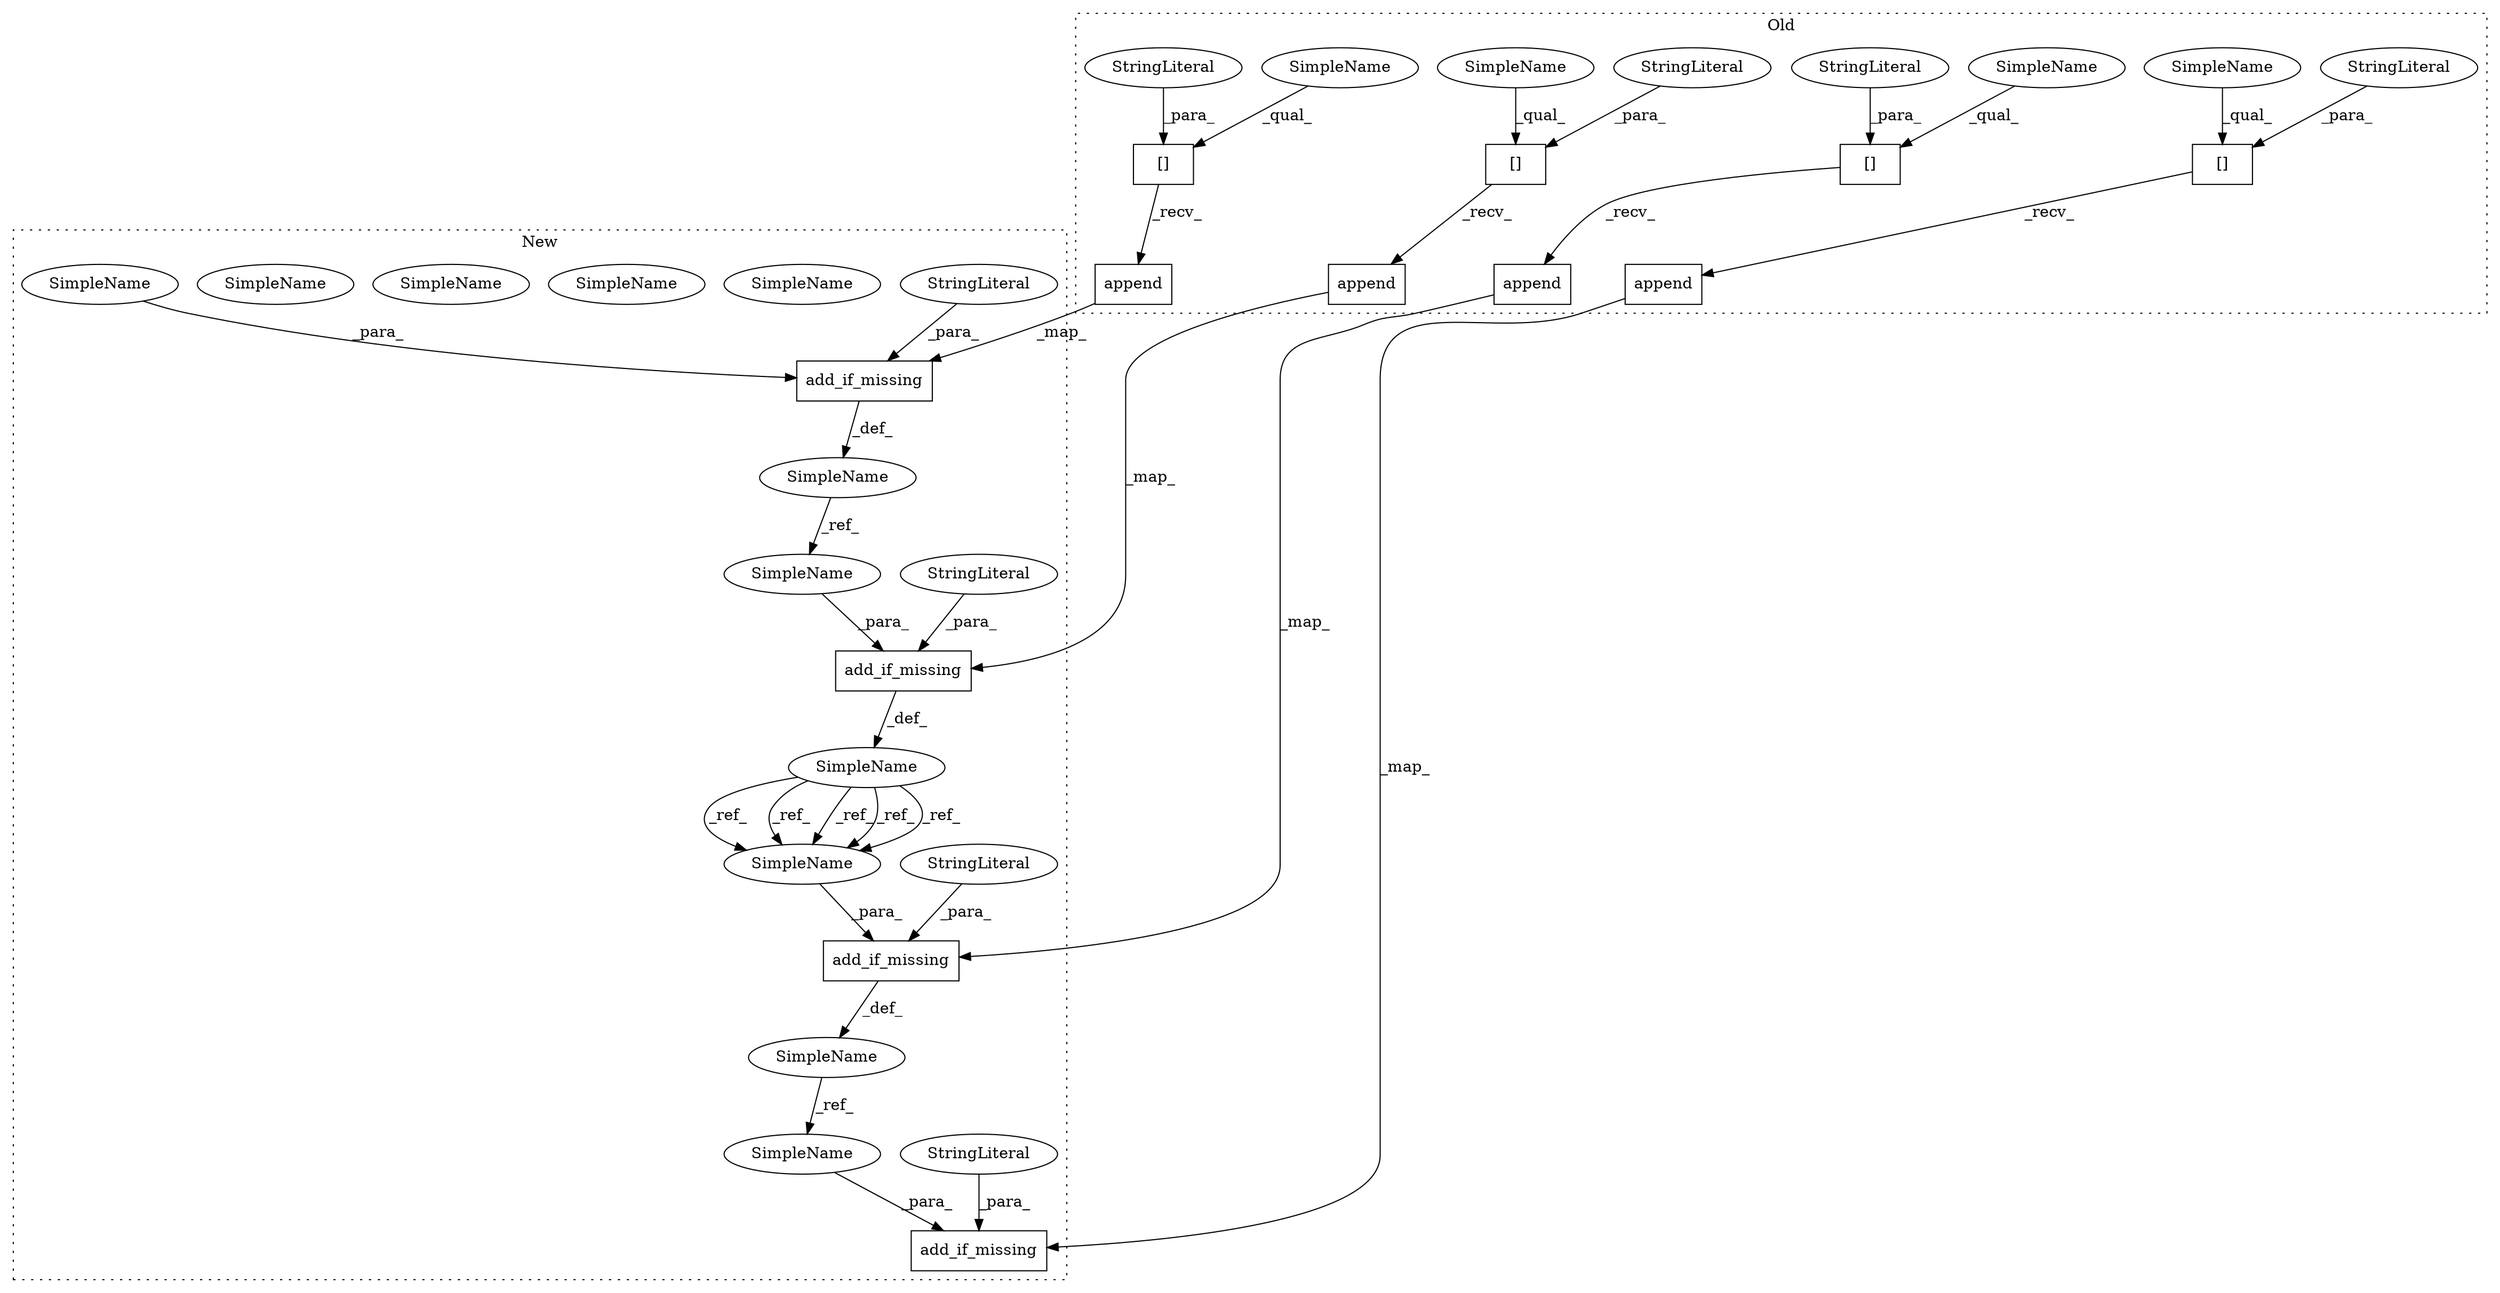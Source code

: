 digraph G {
subgraph cluster0 {
1 [label="append" a="32" s="7277,7302" l="7,1" shape="box"];
3 [label="[]" a="2" s="7245,7275" l="4,1" shape="box"];
4 [label="StringLiteral" a="45" s="7249" l="26" shape="ellipse"];
8 [label="append" a="32" s="7193,7218" l="7,1" shape="box"];
10 [label="[]" a="2" s="7167,7191" l="4,1" shape="box"];
11 [label="StringLiteral" a="45" s="7171" l="20" shape="ellipse"];
14 [label="append" a="32" s="5763,5788" l="7,1" shape="box"];
15 [label="[]" a="2" s="5731,5761" l="4,1" shape="box"];
19 [label="append" a="32" s="5687,5712" l="7,1" shape="box"];
20 [label="[]" a="2" s="5661,5685" l="4,1" shape="box"];
22 [label="StringLiteral" a="45" s="5735" l="26" shape="ellipse"];
23 [label="StringLiteral" a="45" s="5665" l="20" shape="ellipse"];
25 [label="SimpleName" a="42" s="5731" l="3" shape="ellipse"];
26 [label="SimpleName" a="42" s="7167" l="3" shape="ellipse"];
27 [label="SimpleName" a="42" s="7245" l="3" shape="ellipse"];
28 [label="SimpleName" a="42" s="5661" l="3" shape="ellipse"];
label = "Old";
style="dotted";
}
subgraph cluster1 {
2 [label="add_if_missing" a="32" s="7477,7541" l="15,1" shape="box"];
5 [label="StringLiteral" a="45" s="7496" l="26" shape="ellipse"];
6 [label="SimpleName" a="42" s="7384" l="3" shape="ellipse"];
7 [label="add_if_missing" a="32" s="7388,7446" l="15,1" shape="box"];
9 [label="StringLiteral" a="45" s="7407" l="20" shape="ellipse"];
12 [label="SimpleName" a="42" s="5904" l="3" shape="ellipse"];
13 [label="add_if_missing" a="32" s="5908,5972" l="15,1" shape="box"];
16 [label="StringLiteral" a="45" s="5927" l="26" shape="ellipse"];
17 [label="SimpleName" a="42" s="5823" l="3" shape="ellipse"];
18 [label="add_if_missing" a="32" s="5827,5885" l="15,1" shape="box"];
21 [label="StringLiteral" a="45" s="5846" l="20" shape="ellipse"];
24 [label="SimpleName" a="42" s="7403" l="3" shape="ellipse"];
29 [label="SimpleName" a="42" s="7403" l="3" shape="ellipse"];
30 [label="SimpleName" a="42" s="7403" l="3" shape="ellipse"];
31 [label="SimpleName" a="42" s="7403" l="3" shape="ellipse"];
32 [label="SimpleName" a="42" s="5842" l="3" shape="ellipse"];
33 [label="SimpleName" a="42" s="7403" l="3" shape="ellipse"];
34 [label="SimpleName" a="42" s="5923" l="3" shape="ellipse"];
35 [label="SimpleName" a="42" s="7492" l="3" shape="ellipse"];
label = "New";
style="dotted";
}
1 -> 2 [label="_map_"];
3 -> 1 [label="_recv_"];
4 -> 3 [label="_para_"];
5 -> 2 [label="_para_"];
6 -> 35 [label="_ref_"];
7 -> 6 [label="_def_"];
8 -> 7 [label="_map_"];
9 -> 7 [label="_para_"];
10 -> 8 [label="_recv_"];
11 -> 10 [label="_para_"];
12 -> 33 [label="_ref_"];
12 -> 33 [label="_ref_"];
12 -> 33 [label="_ref_"];
12 -> 33 [label="_ref_"];
12 -> 33 [label="_ref_"];
13 -> 12 [label="_def_"];
14 -> 13 [label="_map_"];
15 -> 14 [label="_recv_"];
16 -> 13 [label="_para_"];
17 -> 34 [label="_ref_"];
18 -> 17 [label="_def_"];
19 -> 18 [label="_map_"];
20 -> 19 [label="_recv_"];
21 -> 18 [label="_para_"];
22 -> 15 [label="_para_"];
23 -> 20 [label="_para_"];
25 -> 15 [label="_qual_"];
26 -> 10 [label="_qual_"];
27 -> 3 [label="_qual_"];
28 -> 20 [label="_qual_"];
32 -> 18 [label="_para_"];
33 -> 7 [label="_para_"];
34 -> 13 [label="_para_"];
35 -> 2 [label="_para_"];
}